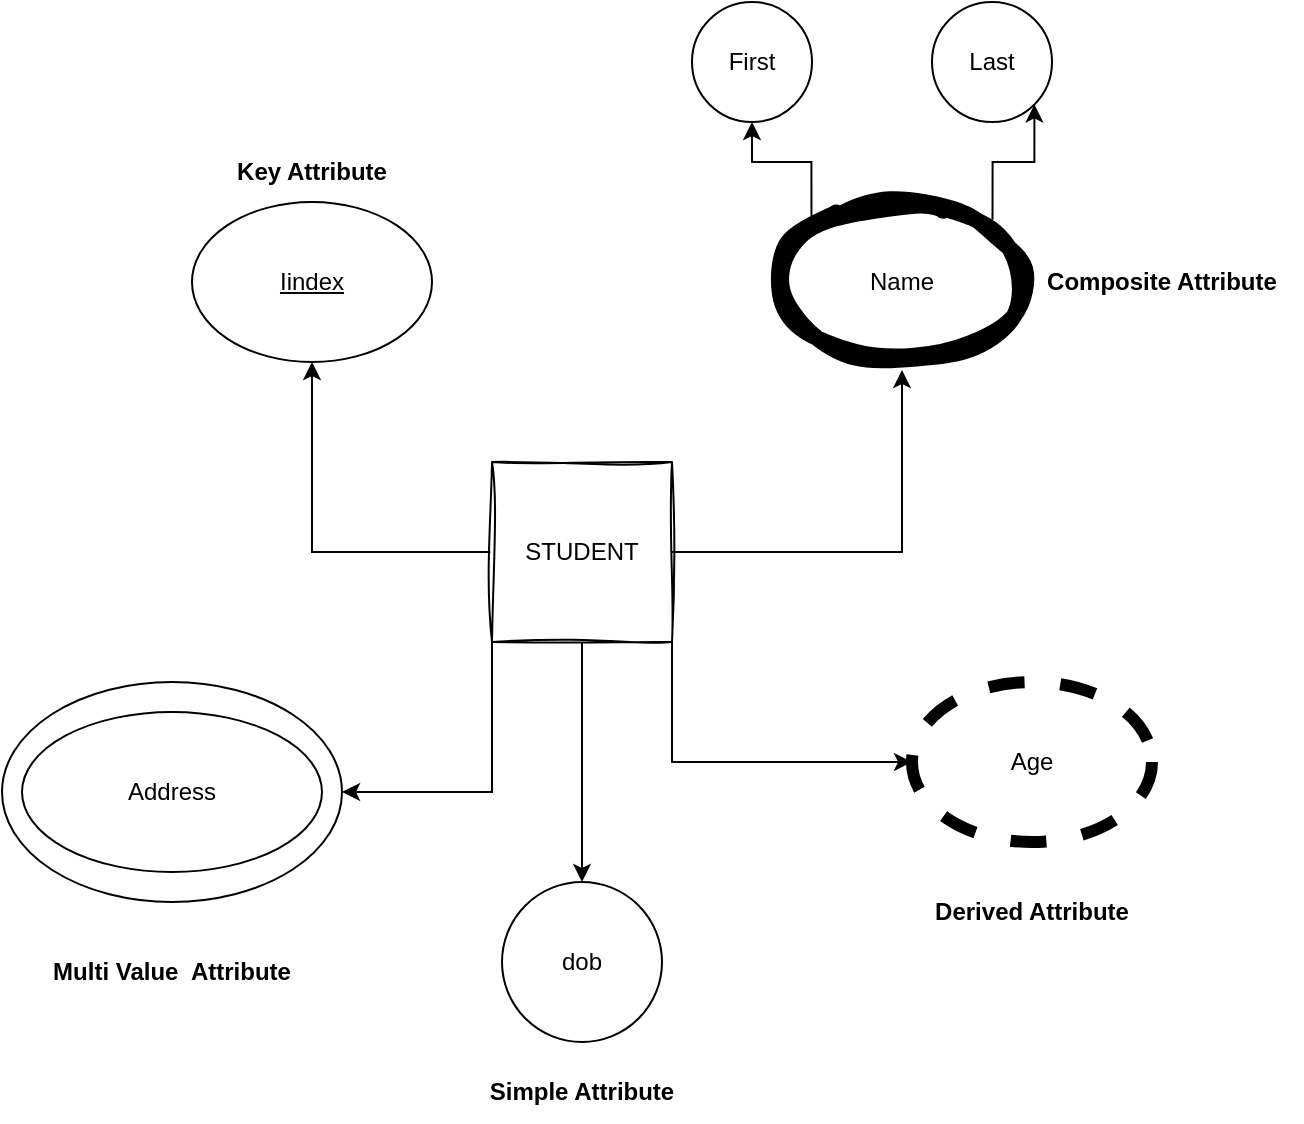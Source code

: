 <mxfile version="22.1.17" type="github">
  <diagram name="Page-1" id="qsIuo9I5N25srC5EdKng">
    <mxGraphModel dx="680" dy="729" grid="1" gridSize="10" guides="1" tooltips="1" connect="1" arrows="1" fold="1" page="1" pageScale="1" pageWidth="850" pageHeight="1100" math="0" shadow="0">
      <root>
        <mxCell id="0" />
        <mxCell id="1" parent="0" />
        <mxCell id="kEIPzWgoJcvQJCMVENKY-3" style="edgeStyle=orthogonalEdgeStyle;rounded=0;orthogonalLoop=1;jettySize=auto;html=1;exitX=0;exitY=0.5;exitDx=0;exitDy=0;" edge="1" parent="1" source="kEIPzWgoJcvQJCMVENKY-1" target="kEIPzWgoJcvQJCMVENKY-2">
          <mxGeometry relative="1" as="geometry" />
        </mxCell>
        <mxCell id="kEIPzWgoJcvQJCMVENKY-11" style="edgeStyle=orthogonalEdgeStyle;rounded=0;orthogonalLoop=1;jettySize=auto;html=1;exitX=1;exitY=0.5;exitDx=0;exitDy=0;entryX=0.5;entryY=1;entryDx=0;entryDy=0;" edge="1" parent="1" source="kEIPzWgoJcvQJCMVENKY-1" target="kEIPzWgoJcvQJCMVENKY-5">
          <mxGeometry relative="1" as="geometry" />
        </mxCell>
        <mxCell id="kEIPzWgoJcvQJCMVENKY-14" style="edgeStyle=orthogonalEdgeStyle;rounded=0;orthogonalLoop=1;jettySize=auto;html=1;exitX=0.5;exitY=1;exitDx=0;exitDy=0;" edge="1" parent="1" source="kEIPzWgoJcvQJCMVENKY-1" target="kEIPzWgoJcvQJCMVENKY-13">
          <mxGeometry relative="1" as="geometry" />
        </mxCell>
        <mxCell id="kEIPzWgoJcvQJCMVENKY-16" style="edgeStyle=orthogonalEdgeStyle;rounded=0;orthogonalLoop=1;jettySize=auto;html=1;exitX=1;exitY=1;exitDx=0;exitDy=0;entryX=0;entryY=0.5;entryDx=0;entryDy=0;" edge="1" parent="1" source="kEIPzWgoJcvQJCMVENKY-1" target="kEIPzWgoJcvQJCMVENKY-15">
          <mxGeometry relative="1" as="geometry" />
        </mxCell>
        <mxCell id="kEIPzWgoJcvQJCMVENKY-21" style="edgeStyle=orthogonalEdgeStyle;rounded=0;orthogonalLoop=1;jettySize=auto;html=1;exitX=0;exitY=1;exitDx=0;exitDy=0;entryX=1;entryY=0.5;entryDx=0;entryDy=0;" edge="1" parent="1" source="kEIPzWgoJcvQJCMVENKY-1" target="kEIPzWgoJcvQJCMVENKY-19">
          <mxGeometry relative="1" as="geometry" />
        </mxCell>
        <mxCell id="kEIPzWgoJcvQJCMVENKY-1" value="STUDENT" style="whiteSpace=wrap;html=1;aspect=fixed;sketch=1;curveFitting=1;jiggle=2;" vertex="1" parent="1">
          <mxGeometry x="280" y="280" width="90" height="90" as="geometry" />
        </mxCell>
        <mxCell id="kEIPzWgoJcvQJCMVENKY-2" value="&lt;u&gt;Iindex&lt;/u&gt;" style="ellipse;whiteSpace=wrap;html=1;" vertex="1" parent="1">
          <mxGeometry x="130" y="150" width="120" height="80" as="geometry" />
        </mxCell>
        <mxCell id="kEIPzWgoJcvQJCMVENKY-4" value="&lt;b&gt;Key Attribute&lt;/b&gt;" style="text;html=1;strokeColor=none;fillColor=none;align=center;verticalAlign=middle;whiteSpace=wrap;rounded=0;" vertex="1" parent="1">
          <mxGeometry x="130" y="120" width="120" height="30" as="geometry" />
        </mxCell>
        <mxCell id="kEIPzWgoJcvQJCMVENKY-9" style="edgeStyle=orthogonalEdgeStyle;rounded=0;orthogonalLoop=1;jettySize=auto;html=1;exitX=0;exitY=0;exitDx=0;exitDy=0;entryX=0.5;entryY=1;entryDx=0;entryDy=0;" edge="1" parent="1" source="kEIPzWgoJcvQJCMVENKY-5" target="kEIPzWgoJcvQJCMVENKY-6">
          <mxGeometry relative="1" as="geometry" />
        </mxCell>
        <mxCell id="kEIPzWgoJcvQJCMVENKY-10" style="edgeStyle=orthogonalEdgeStyle;rounded=0;orthogonalLoop=1;jettySize=auto;html=1;exitX=1;exitY=0;exitDx=0;exitDy=0;entryX=1;entryY=1;entryDx=0;entryDy=0;" edge="1" parent="1" source="kEIPzWgoJcvQJCMVENKY-5" target="kEIPzWgoJcvQJCMVENKY-7">
          <mxGeometry relative="1" as="geometry" />
        </mxCell>
        <mxCell id="kEIPzWgoJcvQJCMVENKY-5" value="Name" style="ellipse;whiteSpace=wrap;html=1;perimeterSpacing=4;strokeColor=default;gradientColor=none;sketch=1;curveFitting=1;jiggle=2;strokeWidth=8;" vertex="1" parent="1">
          <mxGeometry x="425" y="150" width="120" height="80" as="geometry" />
        </mxCell>
        <mxCell id="kEIPzWgoJcvQJCMVENKY-6" value="First" style="ellipse;whiteSpace=wrap;html=1;" vertex="1" parent="1">
          <mxGeometry x="380" y="50" width="60" height="60" as="geometry" />
        </mxCell>
        <mxCell id="kEIPzWgoJcvQJCMVENKY-7" value="Last" style="ellipse;whiteSpace=wrap;html=1;" vertex="1" parent="1">
          <mxGeometry x="500" y="50" width="60" height="60" as="geometry" />
        </mxCell>
        <mxCell id="kEIPzWgoJcvQJCMVENKY-12" value="&lt;b&gt;Composite Attribute&lt;/b&gt;" style="text;html=1;strokeColor=none;fillColor=none;align=center;verticalAlign=middle;whiteSpace=wrap;rounded=0;" vertex="1" parent="1">
          <mxGeometry x="545" y="175" width="140" height="30" as="geometry" />
        </mxCell>
        <mxCell id="kEIPzWgoJcvQJCMVENKY-13" value="dob" style="ellipse;whiteSpace=wrap;html=1;aspect=fixed;" vertex="1" parent="1">
          <mxGeometry x="285" y="490" width="80" height="80" as="geometry" />
        </mxCell>
        <mxCell id="kEIPzWgoJcvQJCMVENKY-15" value="Age" style="ellipse;whiteSpace=wrap;html=1;dashed=1;strokeWidth=6;" vertex="1" parent="1">
          <mxGeometry x="490" y="390" width="120" height="80" as="geometry" />
        </mxCell>
        <mxCell id="kEIPzWgoJcvQJCMVENKY-17" value="&lt;b&gt;Derived Attribute&lt;/b&gt;" style="text;html=1;strokeColor=none;fillColor=none;align=center;verticalAlign=middle;whiteSpace=wrap;rounded=0;" vertex="1" parent="1">
          <mxGeometry x="490" y="490" width="120" height="30" as="geometry" />
        </mxCell>
        <mxCell id="kEIPzWgoJcvQJCMVENKY-18" value="&lt;b&gt;Simple Attribute&lt;/b&gt;" style="text;html=1;strokeColor=none;fillColor=none;align=center;verticalAlign=middle;whiteSpace=wrap;rounded=0;" vertex="1" parent="1">
          <mxGeometry x="265" y="580" width="120" height="30" as="geometry" />
        </mxCell>
        <mxCell id="kEIPzWgoJcvQJCMVENKY-19" value="" style="ellipse;whiteSpace=wrap;html=1;" vertex="1" parent="1">
          <mxGeometry x="35" y="390" width="170" height="110" as="geometry" />
        </mxCell>
        <mxCell id="kEIPzWgoJcvQJCMVENKY-20" value="Address" style="ellipse;whiteSpace=wrap;html=1;" vertex="1" parent="1">
          <mxGeometry x="45" y="405" width="150" height="80" as="geometry" />
        </mxCell>
        <mxCell id="kEIPzWgoJcvQJCMVENKY-22" value="&lt;b&gt;Multi Value&amp;nbsp; Attribute&lt;/b&gt;" style="text;html=1;strokeColor=none;fillColor=none;align=center;verticalAlign=middle;whiteSpace=wrap;rounded=0;" vertex="1" parent="1">
          <mxGeometry x="45" y="520" width="150" height="30" as="geometry" />
        </mxCell>
      </root>
    </mxGraphModel>
  </diagram>
</mxfile>
